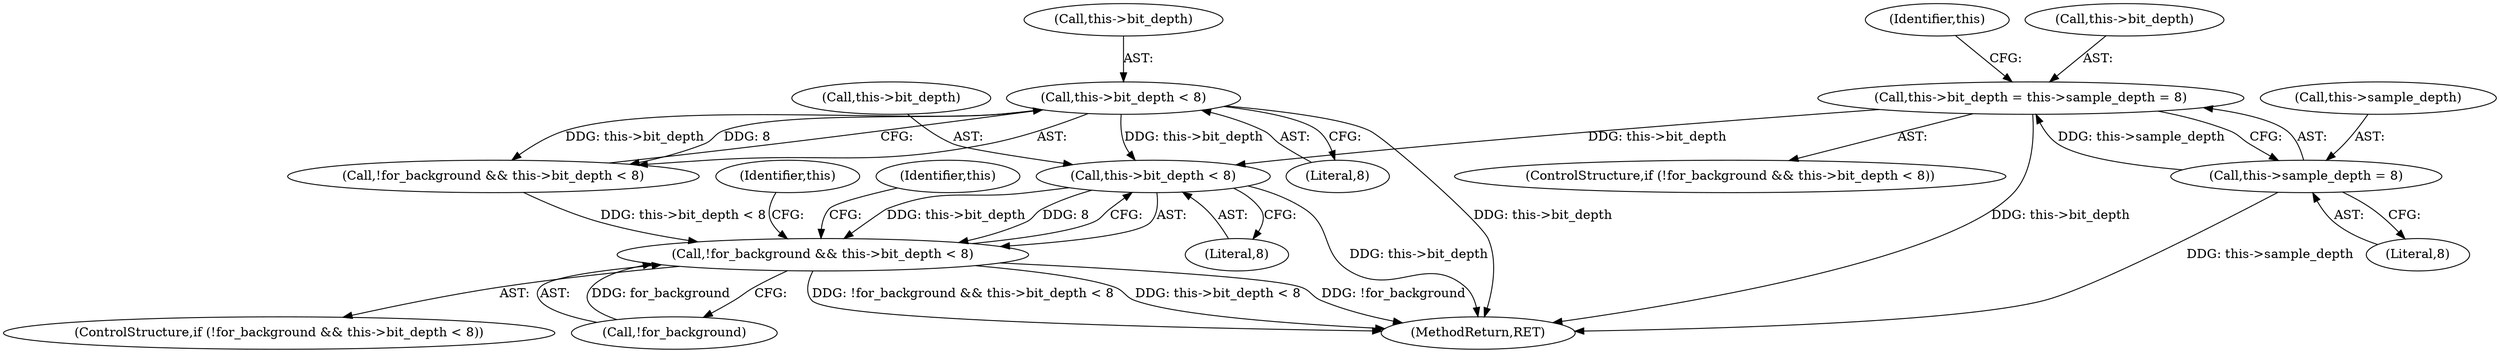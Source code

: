 digraph "0_Android_9d4853418ab2f754c2b63e091c29c5529b8b86ca_50@pointer" {
"1000160" [label="(Call,this->bit_depth < 8)"];
"1000142" [label="(Call,this->bit_depth = this->sample_depth = 8)"];
"1000146" [label="(Call,this->sample_depth = 8)"];
"1000137" [label="(Call,this->bit_depth < 8)"];
"1000157" [label="(Call,!for_background && this->bit_depth < 8)"];
"1000156" [label="(ControlStructure,if (!for_background && this->bit_depth < 8))"];
"1000158" [label="(Call,!for_background)"];
"1000141" [label="(Literal,8)"];
"1000147" [label="(Call,this->sample_depth)"];
"1000161" [label="(Call,this->bit_depth)"];
"1000293" [label="(MethodReturn,RET)"];
"1000133" [label="(ControlStructure,if (!for_background && this->bit_depth < 8))"];
"1000142" [label="(Call,this->bit_depth = this->sample_depth = 8)"];
"1000137" [label="(Call,this->bit_depth < 8)"];
"1000176" [label="(Identifier,this)"];
"1000153" [label="(Identifier,this)"];
"1000138" [label="(Call,this->bit_depth)"];
"1000164" [label="(Literal,8)"];
"1000134" [label="(Call,!for_background && this->bit_depth < 8)"];
"1000160" [label="(Call,this->bit_depth < 8)"];
"1000146" [label="(Call,this->sample_depth = 8)"];
"1000167" [label="(Identifier,this)"];
"1000157" [label="(Call,!for_background && this->bit_depth < 8)"];
"1000150" [label="(Literal,8)"];
"1000143" [label="(Call,this->bit_depth)"];
"1000160" -> "1000157"  [label="AST: "];
"1000160" -> "1000164"  [label="CFG: "];
"1000161" -> "1000160"  [label="AST: "];
"1000164" -> "1000160"  [label="AST: "];
"1000157" -> "1000160"  [label="CFG: "];
"1000160" -> "1000293"  [label="DDG: this->bit_depth"];
"1000160" -> "1000157"  [label="DDG: this->bit_depth"];
"1000160" -> "1000157"  [label="DDG: 8"];
"1000142" -> "1000160"  [label="DDG: this->bit_depth"];
"1000137" -> "1000160"  [label="DDG: this->bit_depth"];
"1000142" -> "1000133"  [label="AST: "];
"1000142" -> "1000146"  [label="CFG: "];
"1000143" -> "1000142"  [label="AST: "];
"1000146" -> "1000142"  [label="AST: "];
"1000153" -> "1000142"  [label="CFG: "];
"1000142" -> "1000293"  [label="DDG: this->bit_depth"];
"1000146" -> "1000142"  [label="DDG: this->sample_depth"];
"1000146" -> "1000150"  [label="CFG: "];
"1000147" -> "1000146"  [label="AST: "];
"1000150" -> "1000146"  [label="AST: "];
"1000146" -> "1000293"  [label="DDG: this->sample_depth"];
"1000137" -> "1000134"  [label="AST: "];
"1000137" -> "1000141"  [label="CFG: "];
"1000138" -> "1000137"  [label="AST: "];
"1000141" -> "1000137"  [label="AST: "];
"1000134" -> "1000137"  [label="CFG: "];
"1000137" -> "1000293"  [label="DDG: this->bit_depth"];
"1000137" -> "1000134"  [label="DDG: this->bit_depth"];
"1000137" -> "1000134"  [label="DDG: 8"];
"1000157" -> "1000156"  [label="AST: "];
"1000157" -> "1000158"  [label="CFG: "];
"1000158" -> "1000157"  [label="AST: "];
"1000167" -> "1000157"  [label="CFG: "];
"1000176" -> "1000157"  [label="CFG: "];
"1000157" -> "1000293"  [label="DDG: !for_background && this->bit_depth < 8"];
"1000157" -> "1000293"  [label="DDG: this->bit_depth < 8"];
"1000157" -> "1000293"  [label="DDG: !for_background"];
"1000158" -> "1000157"  [label="DDG: for_background"];
"1000134" -> "1000157"  [label="DDG: this->bit_depth < 8"];
}
